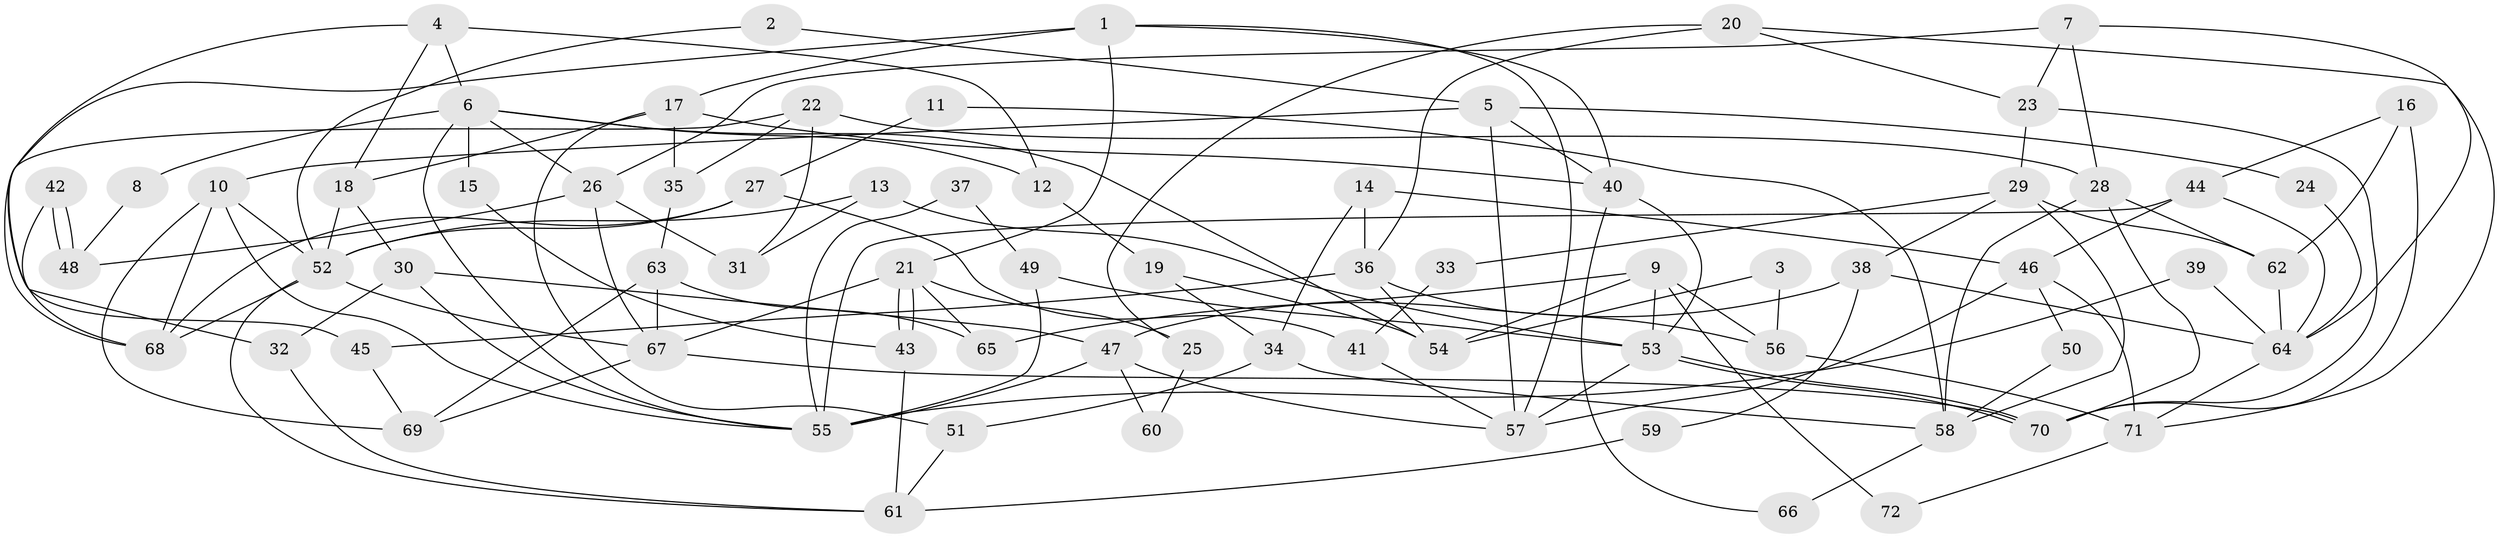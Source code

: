 // coarse degree distribution, {10: 0.09523809523809523, 7: 0.14285714285714285, 2: 0.19047619047619047, 11: 0.047619047619047616, 6: 0.19047619047619047, 8: 0.047619047619047616, 3: 0.047619047619047616, 9: 0.09523809523809523, 4: 0.09523809523809523, 5: 0.047619047619047616}
// Generated by graph-tools (version 1.1) at 2025/18/03/04/25 18:18:40]
// undirected, 72 vertices, 144 edges
graph export_dot {
graph [start="1"]
  node [color=gray90,style=filled];
  1;
  2;
  3;
  4;
  5;
  6;
  7;
  8;
  9;
  10;
  11;
  12;
  13;
  14;
  15;
  16;
  17;
  18;
  19;
  20;
  21;
  22;
  23;
  24;
  25;
  26;
  27;
  28;
  29;
  30;
  31;
  32;
  33;
  34;
  35;
  36;
  37;
  38;
  39;
  40;
  41;
  42;
  43;
  44;
  45;
  46;
  47;
  48;
  49;
  50;
  51;
  52;
  53;
  54;
  55;
  56;
  57;
  58;
  59;
  60;
  61;
  62;
  63;
  64;
  65;
  66;
  67;
  68;
  69;
  70;
  71;
  72;
  1 -- 40;
  1 -- 21;
  1 -- 17;
  1 -- 32;
  1 -- 57;
  2 -- 5;
  2 -- 52;
  3 -- 54;
  3 -- 56;
  4 -- 45;
  4 -- 6;
  4 -- 12;
  4 -- 18;
  5 -- 10;
  5 -- 40;
  5 -- 24;
  5 -- 57;
  6 -- 55;
  6 -- 12;
  6 -- 8;
  6 -- 15;
  6 -- 26;
  6 -- 54;
  7 -- 26;
  7 -- 64;
  7 -- 23;
  7 -- 28;
  8 -- 48;
  9 -- 54;
  9 -- 53;
  9 -- 56;
  9 -- 65;
  9 -- 72;
  10 -- 55;
  10 -- 52;
  10 -- 68;
  10 -- 69;
  11 -- 58;
  11 -- 27;
  12 -- 19;
  13 -- 53;
  13 -- 52;
  13 -- 31;
  14 -- 34;
  14 -- 46;
  14 -- 36;
  15 -- 43;
  16 -- 70;
  16 -- 62;
  16 -- 44;
  17 -- 35;
  17 -- 18;
  17 -- 40;
  17 -- 51;
  18 -- 30;
  18 -- 52;
  19 -- 54;
  19 -- 34;
  20 -- 71;
  20 -- 23;
  20 -- 25;
  20 -- 36;
  21 -- 43;
  21 -- 43;
  21 -- 67;
  21 -- 25;
  21 -- 65;
  22 -- 68;
  22 -- 28;
  22 -- 31;
  22 -- 35;
  23 -- 70;
  23 -- 29;
  24 -- 64;
  25 -- 60;
  26 -- 31;
  26 -- 48;
  26 -- 67;
  27 -- 52;
  27 -- 68;
  27 -- 41;
  28 -- 70;
  28 -- 58;
  28 -- 62;
  29 -- 38;
  29 -- 33;
  29 -- 58;
  29 -- 62;
  30 -- 55;
  30 -- 32;
  30 -- 47;
  32 -- 61;
  33 -- 41;
  34 -- 58;
  34 -- 51;
  35 -- 63;
  36 -- 45;
  36 -- 54;
  36 -- 56;
  37 -- 55;
  37 -- 49;
  38 -- 64;
  38 -- 47;
  38 -- 59;
  39 -- 55;
  39 -- 64;
  40 -- 53;
  40 -- 66;
  41 -- 57;
  42 -- 48;
  42 -- 48;
  42 -- 68;
  43 -- 61;
  44 -- 64;
  44 -- 46;
  44 -- 55;
  45 -- 69;
  46 -- 57;
  46 -- 50;
  46 -- 71;
  47 -- 57;
  47 -- 55;
  47 -- 60;
  49 -- 55;
  49 -- 53;
  50 -- 58;
  51 -- 61;
  52 -- 67;
  52 -- 61;
  52 -- 68;
  53 -- 57;
  53 -- 70;
  53 -- 70;
  56 -- 71;
  58 -- 66;
  59 -- 61;
  62 -- 64;
  63 -- 65;
  63 -- 67;
  63 -- 69;
  64 -- 71;
  67 -- 69;
  67 -- 70;
  71 -- 72;
}

